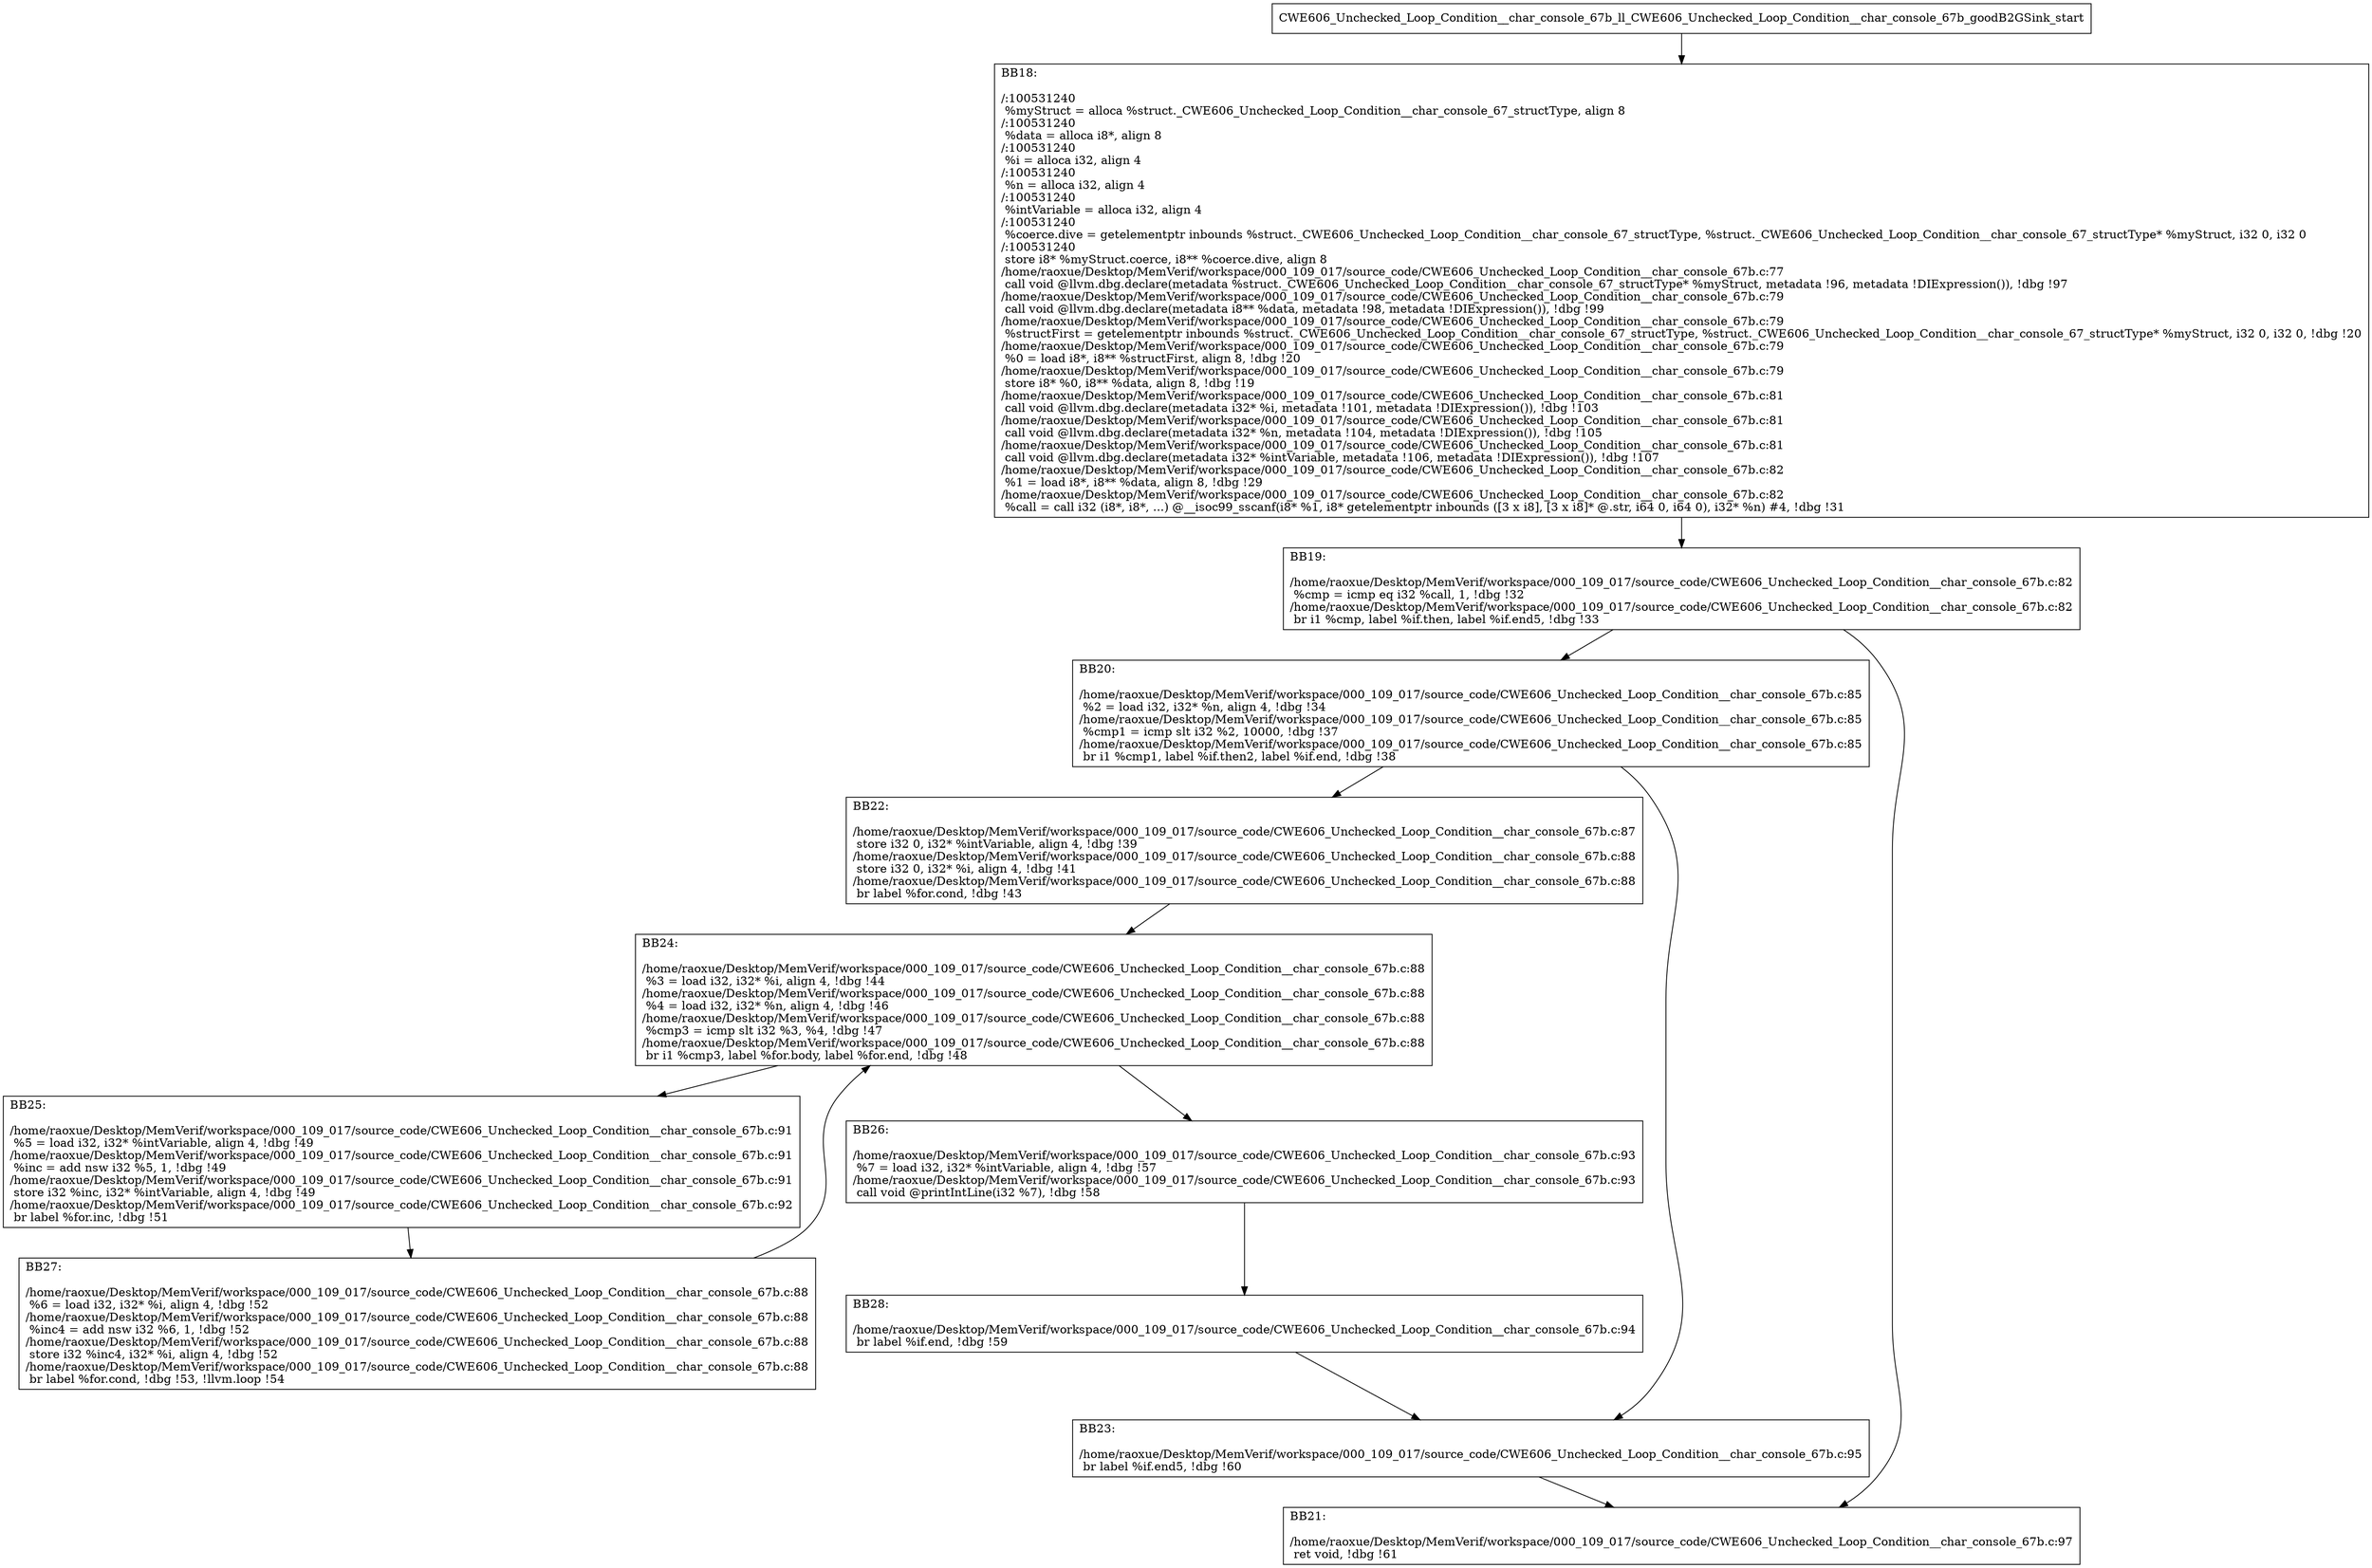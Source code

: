 digraph "CFG for'CWE606_Unchecked_Loop_Condition__char_console_67b_ll_CWE606_Unchecked_Loop_Condition__char_console_67b_goodB2GSink' function" {
	BBCWE606_Unchecked_Loop_Condition__char_console_67b_ll_CWE606_Unchecked_Loop_Condition__char_console_67b_goodB2GSink_start[shape=record,label="{CWE606_Unchecked_Loop_Condition__char_console_67b_ll_CWE606_Unchecked_Loop_Condition__char_console_67b_goodB2GSink_start}"];
	BBCWE606_Unchecked_Loop_Condition__char_console_67b_ll_CWE606_Unchecked_Loop_Condition__char_console_67b_goodB2GSink_start-> CWE606_Unchecked_Loop_Condition__char_console_67b_ll_CWE606_Unchecked_Loop_Condition__char_console_67b_goodB2GSinkBB18;
	CWE606_Unchecked_Loop_Condition__char_console_67b_ll_CWE606_Unchecked_Loop_Condition__char_console_67b_goodB2GSinkBB18 [shape=record, label="{BB18:\l\l/:100531240\l
  %myStruct = alloca %struct._CWE606_Unchecked_Loop_Condition__char_console_67_structType, align 8\l
/:100531240\l
  %data = alloca i8*, align 8\l
/:100531240\l
  %i = alloca i32, align 4\l
/:100531240\l
  %n = alloca i32, align 4\l
/:100531240\l
  %intVariable = alloca i32, align 4\l
/:100531240\l
  %coerce.dive = getelementptr inbounds %struct._CWE606_Unchecked_Loop_Condition__char_console_67_structType, %struct._CWE606_Unchecked_Loop_Condition__char_console_67_structType* %myStruct, i32 0, i32 0\l
/:100531240\l
  store i8* %myStruct.coerce, i8** %coerce.dive, align 8\l
/home/raoxue/Desktop/MemVerif/workspace/000_109_017/source_code/CWE606_Unchecked_Loop_Condition__char_console_67b.c:77\l
  call void @llvm.dbg.declare(metadata %struct._CWE606_Unchecked_Loop_Condition__char_console_67_structType* %myStruct, metadata !96, metadata !DIExpression()), !dbg !97\l
/home/raoxue/Desktop/MemVerif/workspace/000_109_017/source_code/CWE606_Unchecked_Loop_Condition__char_console_67b.c:79\l
  call void @llvm.dbg.declare(metadata i8** %data, metadata !98, metadata !DIExpression()), !dbg !99\l
/home/raoxue/Desktop/MemVerif/workspace/000_109_017/source_code/CWE606_Unchecked_Loop_Condition__char_console_67b.c:79\l
  %structFirst = getelementptr inbounds %struct._CWE606_Unchecked_Loop_Condition__char_console_67_structType, %struct._CWE606_Unchecked_Loop_Condition__char_console_67_structType* %myStruct, i32 0, i32 0, !dbg !20\l
/home/raoxue/Desktop/MemVerif/workspace/000_109_017/source_code/CWE606_Unchecked_Loop_Condition__char_console_67b.c:79\l
  %0 = load i8*, i8** %structFirst, align 8, !dbg !20\l
/home/raoxue/Desktop/MemVerif/workspace/000_109_017/source_code/CWE606_Unchecked_Loop_Condition__char_console_67b.c:79\l
  store i8* %0, i8** %data, align 8, !dbg !19\l
/home/raoxue/Desktop/MemVerif/workspace/000_109_017/source_code/CWE606_Unchecked_Loop_Condition__char_console_67b.c:81\l
  call void @llvm.dbg.declare(metadata i32* %i, metadata !101, metadata !DIExpression()), !dbg !103\l
/home/raoxue/Desktop/MemVerif/workspace/000_109_017/source_code/CWE606_Unchecked_Loop_Condition__char_console_67b.c:81\l
  call void @llvm.dbg.declare(metadata i32* %n, metadata !104, metadata !DIExpression()), !dbg !105\l
/home/raoxue/Desktop/MemVerif/workspace/000_109_017/source_code/CWE606_Unchecked_Loop_Condition__char_console_67b.c:81\l
  call void @llvm.dbg.declare(metadata i32* %intVariable, metadata !106, metadata !DIExpression()), !dbg !107\l
/home/raoxue/Desktop/MemVerif/workspace/000_109_017/source_code/CWE606_Unchecked_Loop_Condition__char_console_67b.c:82\l
  %1 = load i8*, i8** %data, align 8, !dbg !29\l
/home/raoxue/Desktop/MemVerif/workspace/000_109_017/source_code/CWE606_Unchecked_Loop_Condition__char_console_67b.c:82\l
  %call = call i32 (i8*, i8*, ...) @__isoc99_sscanf(i8* %1, i8* getelementptr inbounds ([3 x i8], [3 x i8]* @.str, i64 0, i64 0), i32* %n) #4, !dbg !31\l
}"];
	CWE606_Unchecked_Loop_Condition__char_console_67b_ll_CWE606_Unchecked_Loop_Condition__char_console_67b_goodB2GSinkBB18-> CWE606_Unchecked_Loop_Condition__char_console_67b_ll_CWE606_Unchecked_Loop_Condition__char_console_67b_goodB2GSinkBB19;
	CWE606_Unchecked_Loop_Condition__char_console_67b_ll_CWE606_Unchecked_Loop_Condition__char_console_67b_goodB2GSinkBB19 [shape=record, label="{BB19:\l\l/home/raoxue/Desktop/MemVerif/workspace/000_109_017/source_code/CWE606_Unchecked_Loop_Condition__char_console_67b.c:82\l
  %cmp = icmp eq i32 %call, 1, !dbg !32\l
/home/raoxue/Desktop/MemVerif/workspace/000_109_017/source_code/CWE606_Unchecked_Loop_Condition__char_console_67b.c:82\l
  br i1 %cmp, label %if.then, label %if.end5, !dbg !33\l
}"];
	CWE606_Unchecked_Loop_Condition__char_console_67b_ll_CWE606_Unchecked_Loop_Condition__char_console_67b_goodB2GSinkBB19-> CWE606_Unchecked_Loop_Condition__char_console_67b_ll_CWE606_Unchecked_Loop_Condition__char_console_67b_goodB2GSinkBB20;
	CWE606_Unchecked_Loop_Condition__char_console_67b_ll_CWE606_Unchecked_Loop_Condition__char_console_67b_goodB2GSinkBB19-> CWE606_Unchecked_Loop_Condition__char_console_67b_ll_CWE606_Unchecked_Loop_Condition__char_console_67b_goodB2GSinkBB21;
	CWE606_Unchecked_Loop_Condition__char_console_67b_ll_CWE606_Unchecked_Loop_Condition__char_console_67b_goodB2GSinkBB20 [shape=record, label="{BB20:\l\l/home/raoxue/Desktop/MemVerif/workspace/000_109_017/source_code/CWE606_Unchecked_Loop_Condition__char_console_67b.c:85\l
  %2 = load i32, i32* %n, align 4, !dbg !34\l
/home/raoxue/Desktop/MemVerif/workspace/000_109_017/source_code/CWE606_Unchecked_Loop_Condition__char_console_67b.c:85\l
  %cmp1 = icmp slt i32 %2, 10000, !dbg !37\l
/home/raoxue/Desktop/MemVerif/workspace/000_109_017/source_code/CWE606_Unchecked_Loop_Condition__char_console_67b.c:85\l
  br i1 %cmp1, label %if.then2, label %if.end, !dbg !38\l
}"];
	CWE606_Unchecked_Loop_Condition__char_console_67b_ll_CWE606_Unchecked_Loop_Condition__char_console_67b_goodB2GSinkBB20-> CWE606_Unchecked_Loop_Condition__char_console_67b_ll_CWE606_Unchecked_Loop_Condition__char_console_67b_goodB2GSinkBB22;
	CWE606_Unchecked_Loop_Condition__char_console_67b_ll_CWE606_Unchecked_Loop_Condition__char_console_67b_goodB2GSinkBB20-> CWE606_Unchecked_Loop_Condition__char_console_67b_ll_CWE606_Unchecked_Loop_Condition__char_console_67b_goodB2GSinkBB23;
	CWE606_Unchecked_Loop_Condition__char_console_67b_ll_CWE606_Unchecked_Loop_Condition__char_console_67b_goodB2GSinkBB22 [shape=record, label="{BB22:\l\l/home/raoxue/Desktop/MemVerif/workspace/000_109_017/source_code/CWE606_Unchecked_Loop_Condition__char_console_67b.c:87\l
  store i32 0, i32* %intVariable, align 4, !dbg !39\l
/home/raoxue/Desktop/MemVerif/workspace/000_109_017/source_code/CWE606_Unchecked_Loop_Condition__char_console_67b.c:88\l
  store i32 0, i32* %i, align 4, !dbg !41\l
/home/raoxue/Desktop/MemVerif/workspace/000_109_017/source_code/CWE606_Unchecked_Loop_Condition__char_console_67b.c:88\l
  br label %for.cond, !dbg !43\l
}"];
	CWE606_Unchecked_Loop_Condition__char_console_67b_ll_CWE606_Unchecked_Loop_Condition__char_console_67b_goodB2GSinkBB22-> CWE606_Unchecked_Loop_Condition__char_console_67b_ll_CWE606_Unchecked_Loop_Condition__char_console_67b_goodB2GSinkBB24;
	CWE606_Unchecked_Loop_Condition__char_console_67b_ll_CWE606_Unchecked_Loop_Condition__char_console_67b_goodB2GSinkBB24 [shape=record, label="{BB24:\l\l/home/raoxue/Desktop/MemVerif/workspace/000_109_017/source_code/CWE606_Unchecked_Loop_Condition__char_console_67b.c:88\l
  %3 = load i32, i32* %i, align 4, !dbg !44\l
/home/raoxue/Desktop/MemVerif/workspace/000_109_017/source_code/CWE606_Unchecked_Loop_Condition__char_console_67b.c:88\l
  %4 = load i32, i32* %n, align 4, !dbg !46\l
/home/raoxue/Desktop/MemVerif/workspace/000_109_017/source_code/CWE606_Unchecked_Loop_Condition__char_console_67b.c:88\l
  %cmp3 = icmp slt i32 %3, %4, !dbg !47\l
/home/raoxue/Desktop/MemVerif/workspace/000_109_017/source_code/CWE606_Unchecked_Loop_Condition__char_console_67b.c:88\l
  br i1 %cmp3, label %for.body, label %for.end, !dbg !48\l
}"];
	CWE606_Unchecked_Loop_Condition__char_console_67b_ll_CWE606_Unchecked_Loop_Condition__char_console_67b_goodB2GSinkBB24-> CWE606_Unchecked_Loop_Condition__char_console_67b_ll_CWE606_Unchecked_Loop_Condition__char_console_67b_goodB2GSinkBB25;
	CWE606_Unchecked_Loop_Condition__char_console_67b_ll_CWE606_Unchecked_Loop_Condition__char_console_67b_goodB2GSinkBB24-> CWE606_Unchecked_Loop_Condition__char_console_67b_ll_CWE606_Unchecked_Loop_Condition__char_console_67b_goodB2GSinkBB26;
	CWE606_Unchecked_Loop_Condition__char_console_67b_ll_CWE606_Unchecked_Loop_Condition__char_console_67b_goodB2GSinkBB25 [shape=record, label="{BB25:\l\l/home/raoxue/Desktop/MemVerif/workspace/000_109_017/source_code/CWE606_Unchecked_Loop_Condition__char_console_67b.c:91\l
  %5 = load i32, i32* %intVariable, align 4, !dbg !49\l
/home/raoxue/Desktop/MemVerif/workspace/000_109_017/source_code/CWE606_Unchecked_Loop_Condition__char_console_67b.c:91\l
  %inc = add nsw i32 %5, 1, !dbg !49\l
/home/raoxue/Desktop/MemVerif/workspace/000_109_017/source_code/CWE606_Unchecked_Loop_Condition__char_console_67b.c:91\l
  store i32 %inc, i32* %intVariable, align 4, !dbg !49\l
/home/raoxue/Desktop/MemVerif/workspace/000_109_017/source_code/CWE606_Unchecked_Loop_Condition__char_console_67b.c:92\l
  br label %for.inc, !dbg !51\l
}"];
	CWE606_Unchecked_Loop_Condition__char_console_67b_ll_CWE606_Unchecked_Loop_Condition__char_console_67b_goodB2GSinkBB25-> CWE606_Unchecked_Loop_Condition__char_console_67b_ll_CWE606_Unchecked_Loop_Condition__char_console_67b_goodB2GSinkBB27;
	CWE606_Unchecked_Loop_Condition__char_console_67b_ll_CWE606_Unchecked_Loop_Condition__char_console_67b_goodB2GSinkBB27 [shape=record, label="{BB27:\l\l/home/raoxue/Desktop/MemVerif/workspace/000_109_017/source_code/CWE606_Unchecked_Loop_Condition__char_console_67b.c:88\l
  %6 = load i32, i32* %i, align 4, !dbg !52\l
/home/raoxue/Desktop/MemVerif/workspace/000_109_017/source_code/CWE606_Unchecked_Loop_Condition__char_console_67b.c:88\l
  %inc4 = add nsw i32 %6, 1, !dbg !52\l
/home/raoxue/Desktop/MemVerif/workspace/000_109_017/source_code/CWE606_Unchecked_Loop_Condition__char_console_67b.c:88\l
  store i32 %inc4, i32* %i, align 4, !dbg !52\l
/home/raoxue/Desktop/MemVerif/workspace/000_109_017/source_code/CWE606_Unchecked_Loop_Condition__char_console_67b.c:88\l
  br label %for.cond, !dbg !53, !llvm.loop !54\l
}"];
	CWE606_Unchecked_Loop_Condition__char_console_67b_ll_CWE606_Unchecked_Loop_Condition__char_console_67b_goodB2GSinkBB27-> CWE606_Unchecked_Loop_Condition__char_console_67b_ll_CWE606_Unchecked_Loop_Condition__char_console_67b_goodB2GSinkBB24;
	CWE606_Unchecked_Loop_Condition__char_console_67b_ll_CWE606_Unchecked_Loop_Condition__char_console_67b_goodB2GSinkBB26 [shape=record, label="{BB26:\l\l/home/raoxue/Desktop/MemVerif/workspace/000_109_017/source_code/CWE606_Unchecked_Loop_Condition__char_console_67b.c:93\l
  %7 = load i32, i32* %intVariable, align 4, !dbg !57\l
/home/raoxue/Desktop/MemVerif/workspace/000_109_017/source_code/CWE606_Unchecked_Loop_Condition__char_console_67b.c:93\l
  call void @printIntLine(i32 %7), !dbg !58\l
}"];
	CWE606_Unchecked_Loop_Condition__char_console_67b_ll_CWE606_Unchecked_Loop_Condition__char_console_67b_goodB2GSinkBB26-> CWE606_Unchecked_Loop_Condition__char_console_67b_ll_CWE606_Unchecked_Loop_Condition__char_console_67b_goodB2GSinkBB28;
	CWE606_Unchecked_Loop_Condition__char_console_67b_ll_CWE606_Unchecked_Loop_Condition__char_console_67b_goodB2GSinkBB28 [shape=record, label="{BB28:\l\l/home/raoxue/Desktop/MemVerif/workspace/000_109_017/source_code/CWE606_Unchecked_Loop_Condition__char_console_67b.c:94\l
  br label %if.end, !dbg !59\l
}"];
	CWE606_Unchecked_Loop_Condition__char_console_67b_ll_CWE606_Unchecked_Loop_Condition__char_console_67b_goodB2GSinkBB28-> CWE606_Unchecked_Loop_Condition__char_console_67b_ll_CWE606_Unchecked_Loop_Condition__char_console_67b_goodB2GSinkBB23;
	CWE606_Unchecked_Loop_Condition__char_console_67b_ll_CWE606_Unchecked_Loop_Condition__char_console_67b_goodB2GSinkBB23 [shape=record, label="{BB23:\l\l/home/raoxue/Desktop/MemVerif/workspace/000_109_017/source_code/CWE606_Unchecked_Loop_Condition__char_console_67b.c:95\l
  br label %if.end5, !dbg !60\l
}"];
	CWE606_Unchecked_Loop_Condition__char_console_67b_ll_CWE606_Unchecked_Loop_Condition__char_console_67b_goodB2GSinkBB23-> CWE606_Unchecked_Loop_Condition__char_console_67b_ll_CWE606_Unchecked_Loop_Condition__char_console_67b_goodB2GSinkBB21;
	CWE606_Unchecked_Loop_Condition__char_console_67b_ll_CWE606_Unchecked_Loop_Condition__char_console_67b_goodB2GSinkBB21 [shape=record, label="{BB21:\l\l/home/raoxue/Desktop/MemVerif/workspace/000_109_017/source_code/CWE606_Unchecked_Loop_Condition__char_console_67b.c:97\l
  ret void, !dbg !61\l
}"];
}
